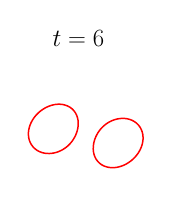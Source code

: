 \begin{tikzpicture}[scale=0.36]

\begin{axis}[
  xmin = -6,
  xmax = 2,
  ymin = -2,
  ymax = 2,
  axis equal = true,
  hide axis,
  title = {\Huge$t=6$}
  ]

\addplot [mark=none,red,line width=1.5] table{
-2.508e+00 -4.187e-01
-2.439e+00 -3.612e-01
-2.374e+00 -2.987e-01
-2.312e+00 -2.311e-01
-2.255e+00 -1.584e-01
-2.203e+00 -8.059e-02
-2.155e+00 2.278e-03
-2.112e+00 9.011e-02
-2.076e+00 1.827e-01
-2.046e+00 2.797e-01
-2.024e+00 3.807e-01
-2.011e+00 4.849e-01
-2.009e+00 5.914e-01
-2.018e+00 6.989e-01
-2.04e+00 8.054e-01
-2.076e+00 9.086e-01
-2.127e+00 1.006e+00
-2.192e+00 1.094e+00
-2.269e+00 1.172e+00
-2.356e+00 1.236e+00
-2.451e+00 1.286e+00
-2.55e+00 1.322e+00
-2.652e+00 1.345e+00
-2.755e+00 1.356e+00
-2.855e+00 1.356e+00
-2.954e+00 1.346e+00
-3.049e+00 1.328e+00
-3.141e+00 1.302e+00
-3.229e+00 1.27e+00
-3.313e+00 1.233e+00
-3.394e+00 1.19e+00
-3.471e+00 1.142e+00
-3.544e+00 1.09e+00
-3.614e+00 1.034e+00
-3.68e+00 9.721e-01
-3.743e+00 9.059e-01
-3.803e+00 8.349e-01
-3.858e+00 7.588e-01
-3.908e+00 6.774e-01
-3.953e+00 5.909e-01
-3.992e+00 4.993e-01
-4.023e+00 4.028e-01
-4.046e+00 3.02e-01
-4.059e+00 1.978e-01
-4.06e+00 9.127e-02
-4.049e+00 -1.59e-02
-4.024e+00 -1.217e-01
-3.984e+00 -2.237e-01
-3.931e+00 -3.194e-01
-3.864e+00 -4.062e-01
-3.786e+00 -4.822e-01
-3.698e+00 -5.457e-01
-3.603e+00 -5.962e-01
-3.504e+00 -6.335e-01
-3.402e+00 -6.582e-01
-3.3e+00 -6.712e-01
-3.2e+00 -6.734e-01
-3.101e+00 -6.662e-01
-3.005e+00 -6.503e-01
-2.913e+00 -6.27e-01
-2.824e+00 -5.968e-01
-2.739e+00 -5.605e-01
-2.658e+00 -5.185e-01
-2.581e+00 -4.712e-01
-2.508e+00 -4.187e-01
};

\addplot [mark=none,red,line width=1.5] table{
1.442e-01 -9.902e-01
2.14e-01 -9.335e-01
2.804e-01 -8.721e-01
3.433e-01 -8.059e-01
4.025e-01 -7.349e-01
4.576e-01 -6.588e-01
5.081e-01 -5.774e-01
5.531e-01 -4.909e-01
5.919e-01 -3.993e-01
6.233e-01 -3.028e-01
6.46e-01 -2.02e-01
6.588e-01 -9.779e-02
6.601e-01 8.729e-03
6.487e-01 1.159e-01
6.236e-01 2.217e-01
5.843e-01 3.237e-01
5.308e-01 4.194e-01
4.64e-01 5.062e-01
3.857e-01 5.822e-01
2.979e-01 6.457e-01
2.031e-01 6.962e-01
1.039e-01 7.335e-01
2.362e-03 7.582e-01
-9.957e-02 7.712e-01
-2.005e-01 7.734e-01
-2.992e-01 7.662e-01
-3.95e-01 7.503e-01
-4.874e-01 7.27e-01
-5.761e-01 6.968e-01
-6.609e-01 6.605e-01
-7.418e-01 6.185e-01
-8.187e-01 5.712e-01
-8.918e-01 5.187e-01
-9.611e-01 4.612e-01
-1.026e+00 3.987e-01
-1.088e+00 3.311e-01
-1.145e+00 2.584e-01
-1.197e+00 1.806e-01
-1.245e+00 9.772e-02
-1.288e+00 9.892e-03
-1.324e+00 -8.269e-02
-1.354e+00 -1.797e-01
-1.376e+00 -2.807e-01
-1.389e+00 -3.849e-01
-1.391e+00 -4.914e-01
-1.382e+00 -5.989e-01
-1.36e+00 -7.054e-01
-1.324e+00 -8.086e-01
-1.273e+00 -9.059e-01
-1.208e+00 -9.944e-01
-1.131e+00 -1.072e+00
-1.044e+00 -1.136e+00
-9.492e-01 -1.186e+00
-8.496e-01 -1.222e+00
-7.476e-01 -1.245e+00
-6.455e-01 -1.256e+00
-5.446e-01 -1.256e+00
-4.46e-01 -1.246e+00
-3.507e-01 -1.228e+00
-2.588e-01 -1.202e+00
-1.707e-01 -1.17e+00
-8.646e-02 -1.133e+00
-5.959e-03 -1.09e+00
7.088e-02 -1.042e+00
1.442e-01 -9.902e-01
};

\end{axis}
\end{tikzpicture}


